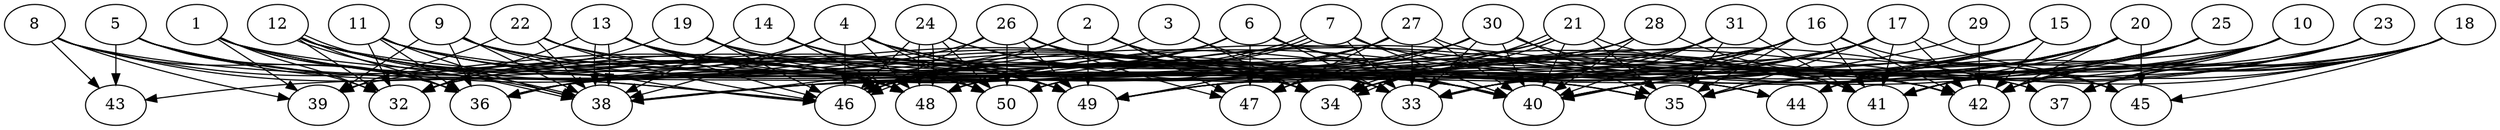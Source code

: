 // DAG automatically generated by daggen at Thu Oct  3 14:07:57 2019
// ./daggen --dot -n 50 --ccr 0.5 --fat 0.9 --regular 0.7 --density 0.6 --mindata 5242880 --maxdata 52428800 
digraph G {
  1 [size="23306240", alpha="0.07", expect_size="11653120"] 
  1 -> 32 [size ="11653120"]
  1 -> 34 [size ="11653120"]
  1 -> 36 [size ="11653120"]
  1 -> 38 [size ="11653120"]
  1 -> 39 [size ="11653120"]
  1 -> 40 [size ="11653120"]
  1 -> 49 [size ="11653120"]
  2 [size="99414016", alpha="0.06", expect_size="49707008"] 
  2 -> 33 [size ="49707008"]
  2 -> 34 [size ="49707008"]
  2 -> 38 [size ="49707008"]
  2 -> 40 [size ="49707008"]
  2 -> 46 [size ="49707008"]
  2 -> 47 [size ="49707008"]
  2 -> 49 [size ="49707008"]
  3 [size="86585344", alpha="0.06", expect_size="43292672"] 
  3 -> 33 [size ="43292672"]
  3 -> 34 [size ="43292672"]
  3 -> 46 [size ="43292672"]
  4 [size="69408768", alpha="0.07", expect_size="34704384"] 
  4 -> 33 [size ="34704384"]
  4 -> 35 [size ="34704384"]
  4 -> 36 [size ="34704384"]
  4 -> 38 [size ="34704384"]
  4 -> 41 [size ="34704384"]
  4 -> 46 [size ="34704384"]
  4 -> 48 [size ="34704384"]
  4 -> 49 [size ="34704384"]
  4 -> 50 [size ="34704384"]
  5 [size="99805184", alpha="0.17", expect_size="49902592"] 
  5 -> 32 [size ="49902592"]
  5 -> 36 [size ="49902592"]
  5 -> 43 [size ="49902592"]
  5 -> 46 [size ="49902592"]
  5 -> 48 [size ="49902592"]
  5 -> 50 [size ="49902592"]
  6 [size="35985408", alpha="0.20", expect_size="17992704"] 
  6 -> 33 [size ="17992704"]
  6 -> 36 [size ="17992704"]
  6 -> 40 [size ="17992704"]
  6 -> 42 [size ="17992704"]
  6 -> 46 [size ="17992704"]
  6 -> 47 [size ="17992704"]
  6 -> 48 [size ="17992704"]
  7 [size="49068032", alpha="0.17", expect_size="24534016"] 
  7 -> 33 [size ="24534016"]
  7 -> 37 [size ="24534016"]
  7 -> 40 [size ="24534016"]
  7 -> 46 [size ="24534016"]
  7 -> 46 [size ="24534016"]
  7 -> 48 [size ="24534016"]
  8 [size="88336384", alpha="0.10", expect_size="44168192"] 
  8 -> 36 [size ="44168192"]
  8 -> 39 [size ="44168192"]
  8 -> 40 [size ="44168192"]
  8 -> 43 [size ="44168192"]
  8 -> 46 [size ="44168192"]
  8 -> 48 [size ="44168192"]
  9 [size="23957504", alpha="0.18", expect_size="11978752"] 
  9 -> 34 [size ="11978752"]
  9 -> 35 [size ="11978752"]
  9 -> 36 [size ="11978752"]
  9 -> 38 [size ="11978752"]
  9 -> 39 [size ="11978752"]
  9 -> 41 [size ="11978752"]
  9 -> 46 [size ="11978752"]
  10 [size="104263680", alpha="0.06", expect_size="52131840"] 
  10 -> 36 [size ="52131840"]
  10 -> 37 [size ="52131840"]
  10 -> 38 [size ="52131840"]
  10 -> 40 [size ="52131840"]
  10 -> 41 [size ="52131840"]
  10 -> 42 [size ="52131840"]
  10 -> 44 [size ="52131840"]
  11 [size="14399488", alpha="0.00", expect_size="7199744"] 
  11 -> 32 [size ="7199744"]
  11 -> 34 [size ="7199744"]
  11 -> 35 [size ="7199744"]
  11 -> 36 [size ="7199744"]
  11 -> 38 [size ="7199744"]
  11 -> 48 [size ="7199744"]
  11 -> 49 [size ="7199744"]
  12 [size="48359424", alpha="0.12", expect_size="24179712"] 
  12 -> 32 [size ="24179712"]
  12 -> 34 [size ="24179712"]
  12 -> 36 [size ="24179712"]
  12 -> 38 [size ="24179712"]
  12 -> 38 [size ="24179712"]
  12 -> 44 [size ="24179712"]
  12 -> 48 [size ="24179712"]
  12 -> 49 [size ="24179712"]
  12 -> 50 [size ="24179712"]
  13 [size="75149312", alpha="0.10", expect_size="37574656"] 
  13 -> 32 [size ="37574656"]
  13 -> 33 [size ="37574656"]
  13 -> 38 [size ="37574656"]
  13 -> 38 [size ="37574656"]
  13 -> 40 [size ="37574656"]
  13 -> 44 [size ="37574656"]
  13 -> 46 [size ="37574656"]
  13 -> 48 [size ="37574656"]
  14 [size="103002112", alpha="0.02", expect_size="51501056"] 
  14 -> 33 [size ="51501056"]
  14 -> 38 [size ="51501056"]
  14 -> 48 [size ="51501056"]
  14 -> 49 [size ="51501056"]
  15 [size="42979328", alpha="0.02", expect_size="21489664"] 
  15 -> 33 [size ="21489664"]
  15 -> 34 [size ="21489664"]
  15 -> 40 [size ="21489664"]
  15 -> 42 [size ="21489664"]
  15 -> 44 [size ="21489664"]
  15 -> 49 [size ="21489664"]
  16 [size="27983872", alpha="0.05", expect_size="13991936"] 
  16 -> 32 [size ="13991936"]
  16 -> 33 [size ="13991936"]
  16 -> 35 [size ="13991936"]
  16 -> 36 [size ="13991936"]
  16 -> 40 [size ="13991936"]
  16 -> 41 [size ="13991936"]
  16 -> 42 [size ="13991936"]
  16 -> 45 [size ="13991936"]
  16 -> 49 [size ="13991936"]
  17 [size="27174912", alpha="0.10", expect_size="13587456"] 
  17 -> 34 [size ="13587456"]
  17 -> 35 [size ="13587456"]
  17 -> 38 [size ="13587456"]
  17 -> 41 [size ="13587456"]
  17 -> 42 [size ="13587456"]
  17 -> 45 [size ="13587456"]
  17 -> 46 [size ="13587456"]
  17 -> 49 [size ="13587456"]
  18 [size="11163648", alpha="0.13", expect_size="5581824"] 
  18 -> 33 [size ="5581824"]
  18 -> 35 [size ="5581824"]
  18 -> 37 [size ="5581824"]
  18 -> 40 [size ="5581824"]
  18 -> 41 [size ="5581824"]
  18 -> 42 [size ="5581824"]
  18 -> 44 [size ="5581824"]
  18 -> 45 [size ="5581824"]
  18 -> 49 [size ="5581824"]
  19 [size="58345472", alpha="0.06", expect_size="29172736"] 
  19 -> 32 [size ="29172736"]
  19 -> 44 [size ="29172736"]
  19 -> 46 [size ="29172736"]
  19 -> 48 [size ="29172736"]
  19 -> 50 [size ="29172736"]
  20 [size="50610176", alpha="0.06", expect_size="25305088"] 
  20 -> 33 [size ="25305088"]
  20 -> 34 [size ="25305088"]
  20 -> 35 [size ="25305088"]
  20 -> 40 [size ="25305088"]
  20 -> 41 [size ="25305088"]
  20 -> 42 [size ="25305088"]
  20 -> 45 [size ="25305088"]
  20 -> 48 [size ="25305088"]
  20 -> 50 [size ="25305088"]
  21 [size="80912384", alpha="0.07", expect_size="40456192"] 
  21 -> 34 [size ="40456192"]
  21 -> 34 [size ="40456192"]
  21 -> 35 [size ="40456192"]
  21 -> 39 [size ="40456192"]
  21 -> 40 [size ="40456192"]
  21 -> 45 [size ="40456192"]
  21 -> 50 [size ="40456192"]
  22 [size="82917376", alpha="0.08", expect_size="41458688"] 
  22 -> 34 [size ="41458688"]
  22 -> 38 [size ="41458688"]
  22 -> 39 [size ="41458688"]
  22 -> 42 [size ="41458688"]
  22 -> 46 [size ="41458688"]
  23 [size="45262848", alpha="0.05", expect_size="22631424"] 
  23 -> 34 [size ="22631424"]
  23 -> 37 [size ="22631424"]
  23 -> 40 [size ="22631424"]
  23 -> 42 [size ="22631424"]
  23 -> 48 [size ="22631424"]
  24 [size="94742528", alpha="0.14", expect_size="47371264"] 
  24 -> 33 [size ="47371264"]
  24 -> 37 [size ="47371264"]
  24 -> 46 [size ="47371264"]
  24 -> 48 [size ="47371264"]
  24 -> 48 [size ="47371264"]
  24 -> 50 [size ="47371264"]
  25 [size="104540160", alpha="0.03", expect_size="52270080"] 
  25 -> 34 [size ="52270080"]
  25 -> 41 [size ="52270080"]
  25 -> 42 [size ="52270080"]
  25 -> 44 [size ="52270080"]
  25 -> 50 [size ="52270080"]
  26 [size="21182464", alpha="0.16", expect_size="10591232"] 
  26 -> 34 [size ="10591232"]
  26 -> 36 [size ="10591232"]
  26 -> 40 [size ="10591232"]
  26 -> 41 [size ="10591232"]
  26 -> 46 [size ="10591232"]
  26 -> 47 [size ="10591232"]
  26 -> 49 [size ="10591232"]
  26 -> 50 [size ="10591232"]
  27 [size="46686208", alpha="0.18", expect_size="23343104"] 
  27 -> 33 [size ="23343104"]
  27 -> 38 [size ="23343104"]
  27 -> 40 [size ="23343104"]
  27 -> 42 [size ="23343104"]
  27 -> 47 [size ="23343104"]
  27 -> 48 [size ="23343104"]
  27 -> 49 [size ="23343104"]
  28 [size="96221184", alpha="0.17", expect_size="48110592"] 
  28 -> 32 [size ="48110592"]
  28 -> 34 [size ="48110592"]
  28 -> 40 [size ="48110592"]
  28 -> 41 [size ="48110592"]
  29 [size="62668800", alpha="0.18", expect_size="31334400"] 
  29 -> 42 [size ="31334400"]
  29 -> 48 [size ="31334400"]
  30 [size="92653568", alpha="0.19", expect_size="46326784"] 
  30 -> 33 [size ="46326784"]
  30 -> 35 [size ="46326784"]
  30 -> 40 [size ="46326784"]
  30 -> 42 [size ="46326784"]
  30 -> 43 [size ="46326784"]
  30 -> 47 [size ="46326784"]
  30 -> 48 [size ="46326784"]
  30 -> 50 [size ="46326784"]
  31 [size="24444928", alpha="0.01", expect_size="12222464"] 
  31 -> 33 [size ="12222464"]
  31 -> 35 [size ="12222464"]
  31 -> 38 [size ="12222464"]
  31 -> 40 [size ="12222464"]
  31 -> 41 [size ="12222464"]
  31 -> 47 [size ="12222464"]
  32 [size="59607040", alpha="0.11", expect_size="29803520"] 
  33 [size="98324480", alpha="0.15", expect_size="49162240"] 
  34 [size="27955200", alpha="0.18", expect_size="13977600"] 
  35 [size="96165888", alpha="0.08", expect_size="48082944"] 
  36 [size="14790656", alpha="0.02", expect_size="7395328"] 
  37 [size="92446720", alpha="0.19", expect_size="46223360"] 
  38 [size="84602880", alpha="0.17", expect_size="42301440"] 
  39 [size="69109760", alpha="0.05", expect_size="34554880"] 
  40 [size="59439104", alpha="0.01", expect_size="29719552"] 
  41 [size="54999040", alpha="0.12", expect_size="27499520"] 
  42 [size="59707392", alpha="0.18", expect_size="29853696"] 
  43 [size="17063936", alpha="0.12", expect_size="8531968"] 
  44 [size="86106112", alpha="0.04", expect_size="43053056"] 
  45 [size="76236800", alpha="0.16", expect_size="38118400"] 
  46 [size="19951616", alpha="0.09", expect_size="9975808"] 
  47 [size="29118464", alpha="0.11", expect_size="14559232"] 
  48 [size="26058752", alpha="0.11", expect_size="13029376"] 
  49 [size="11450368", alpha="0.02", expect_size="5725184"] 
  50 [size="33153024", alpha="0.10", expect_size="16576512"] 
}
